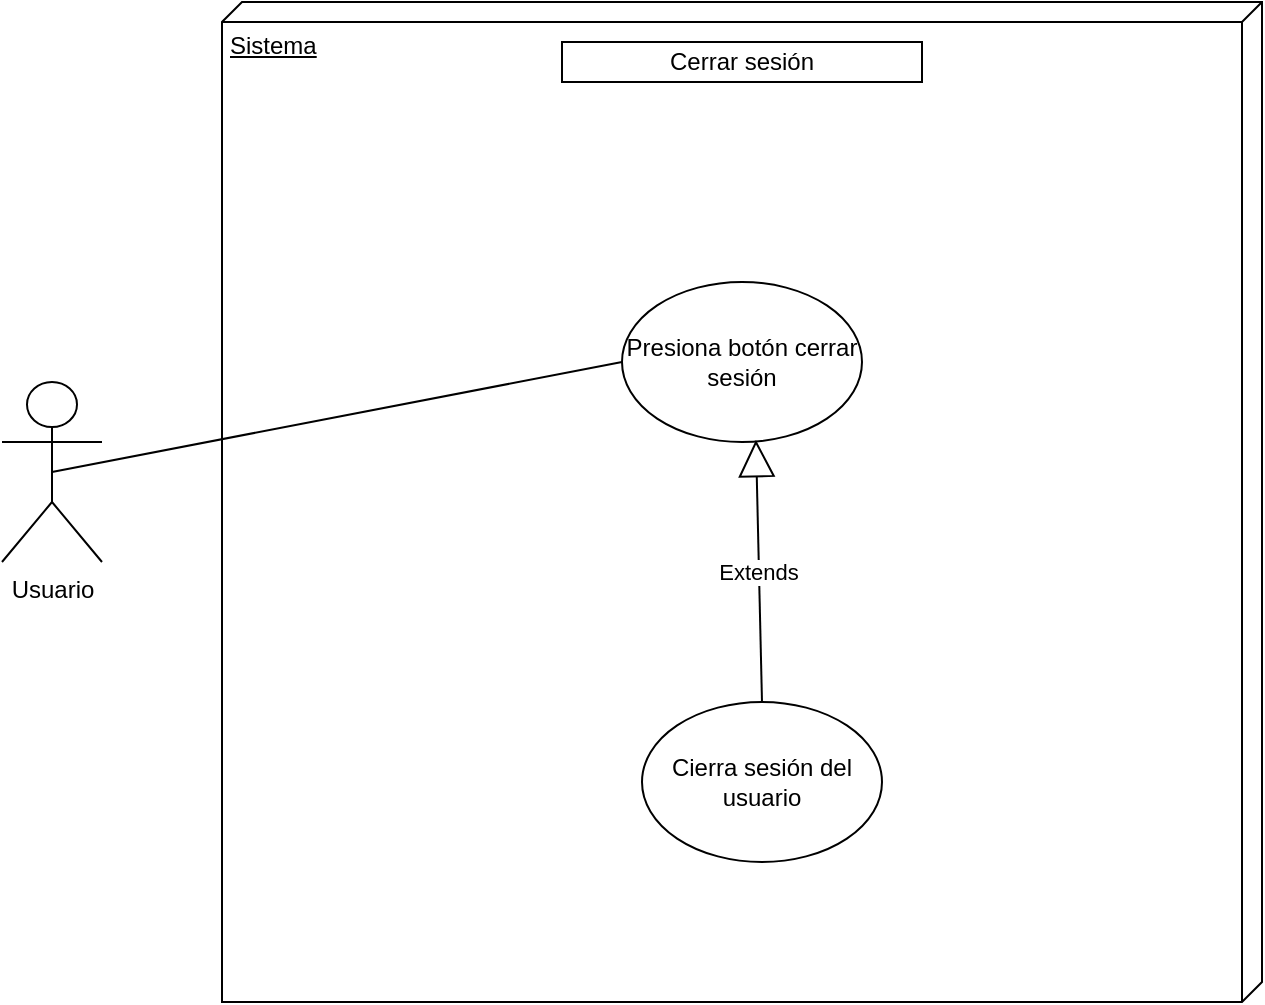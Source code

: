<mxfile version="21.6.8" type="device">
  <diagram name="Página-1" id="XIpqf15tc82AFL4VbFKE">
    <mxGraphModel dx="1418" dy="828" grid="1" gridSize="10" guides="1" tooltips="1" connect="1" arrows="1" fold="1" page="1" pageScale="1" pageWidth="827" pageHeight="1169" math="0" shadow="0">
      <root>
        <mxCell id="0" />
        <mxCell id="1" parent="0" />
        <mxCell id="X6sWvmN5y5PCkhi-TVqT-1" value="Sistema" style="verticalAlign=top;align=left;spacingTop=8;spacingLeft=2;spacingRight=12;shape=cube;size=10;direction=south;fontStyle=4;html=1;whiteSpace=wrap;" parent="1" vertex="1">
          <mxGeometry x="210" y="20" width="520" height="500" as="geometry" />
        </mxCell>
        <mxCell id="X6sWvmN5y5PCkhi-TVqT-2" value="Usuario" style="shape=umlActor;verticalLabelPosition=bottom;verticalAlign=top;html=1;" parent="1" vertex="1">
          <mxGeometry x="100" y="210" width="50" height="90" as="geometry" />
        </mxCell>
        <mxCell id="X6sWvmN5y5PCkhi-TVqT-3" value="Presiona botón cerrar sesión" style="ellipse;whiteSpace=wrap;html=1;" parent="1" vertex="1">
          <mxGeometry x="410" y="160" width="120" height="80" as="geometry" />
        </mxCell>
        <mxCell id="X6sWvmN5y5PCkhi-TVqT-4" value="Cerrar sesión" style="rounded=0;whiteSpace=wrap;html=1;" parent="1" vertex="1">
          <mxGeometry x="380" y="40" width="180" height="20" as="geometry" />
        </mxCell>
        <mxCell id="X6sWvmN5y5PCkhi-TVqT-7" value="Cierra sesión del usuario" style="ellipse;whiteSpace=wrap;html=1;" parent="1" vertex="1">
          <mxGeometry x="420" y="370" width="120" height="80" as="geometry" />
        </mxCell>
        <mxCell id="MyymI0bJ98facqV3Kjpl-1" value="" style="endArrow=none;html=1;rounded=0;exitX=0.5;exitY=0.5;exitDx=0;exitDy=0;exitPerimeter=0;entryX=0;entryY=0.5;entryDx=0;entryDy=0;" parent="1" source="X6sWvmN5y5PCkhi-TVqT-2" target="X6sWvmN5y5PCkhi-TVqT-3" edge="1">
          <mxGeometry width="50" height="50" relative="1" as="geometry">
            <mxPoint x="390" y="410" as="sourcePoint" />
            <mxPoint x="440" y="360" as="targetPoint" />
          </mxGeometry>
        </mxCell>
        <mxCell id="MyymI0bJ98facqV3Kjpl-2" value="Extends" style="endArrow=block;endSize=16;endFill=0;html=1;rounded=0;entryX=0.558;entryY=0.988;entryDx=0;entryDy=0;exitX=0.5;exitY=0;exitDx=0;exitDy=0;entryPerimeter=0;" parent="1" source="X6sWvmN5y5PCkhi-TVqT-7" target="X6sWvmN5y5PCkhi-TVqT-3" edge="1">
          <mxGeometry width="160" relative="1" as="geometry">
            <mxPoint x="786" y="60" as="sourcePoint" />
            <mxPoint x="680" y="60" as="targetPoint" />
          </mxGeometry>
        </mxCell>
      </root>
    </mxGraphModel>
  </diagram>
</mxfile>
